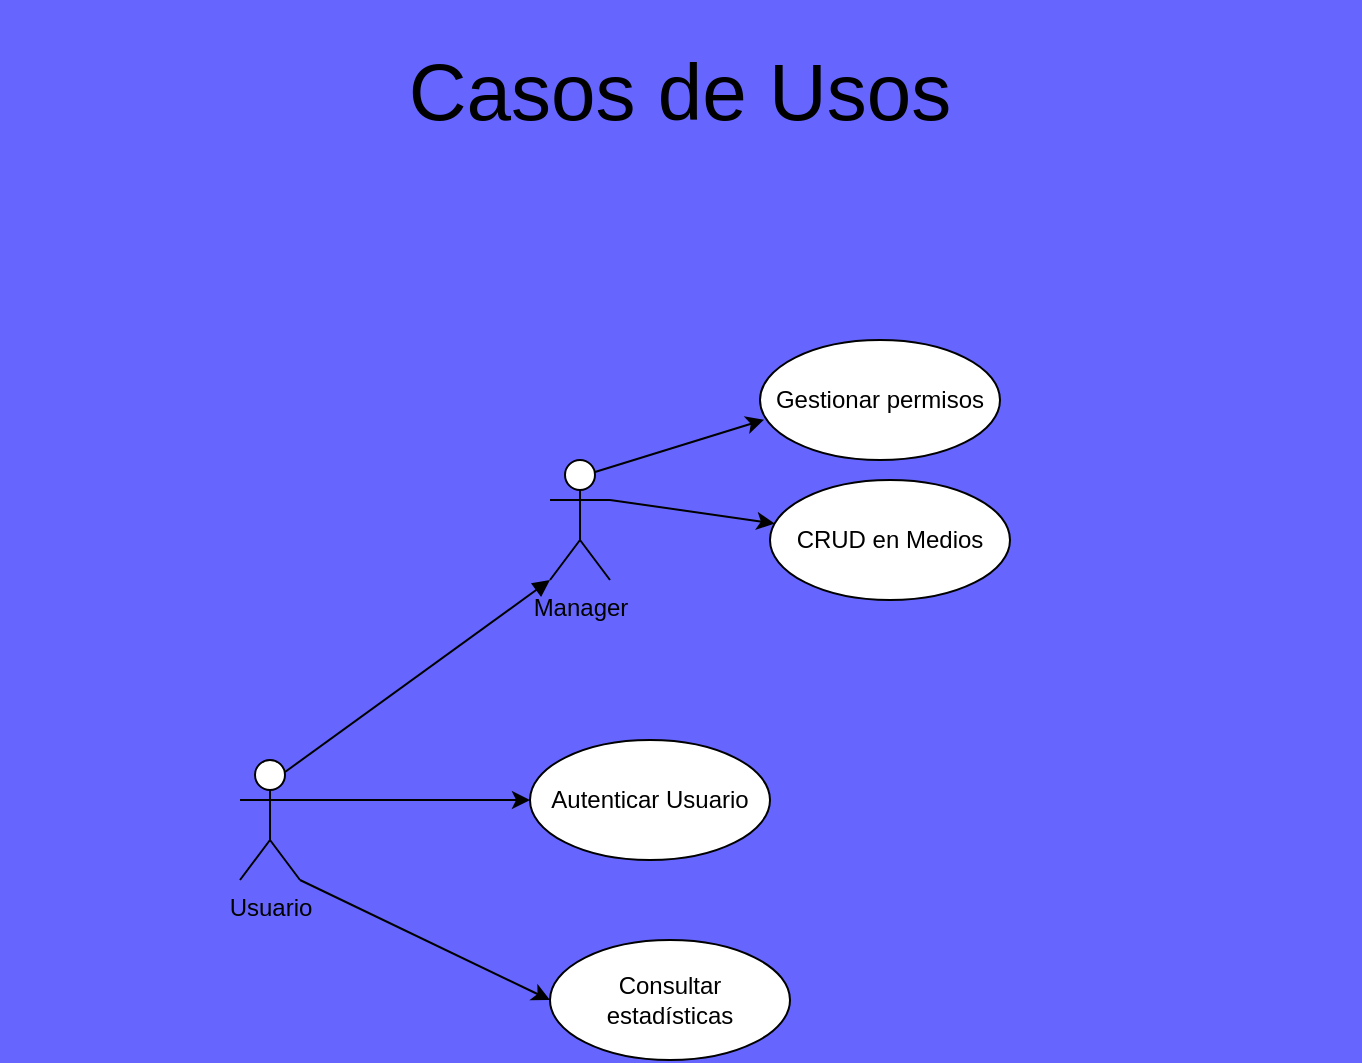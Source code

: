<mxfile>
    <diagram id="lJWLejbWkXKoDyQwybcb" name="Page-1">
        <mxGraphModel dx="929" dy="1077" grid="0" gridSize="10" guides="1" tooltips="1" connect="1" arrows="1" fold="1" page="1" pageScale="1" pageWidth="850" pageHeight="1100" background="#6666FF" math="0" shadow="0">
            <root>
                <mxCell id="0"/>
                <mxCell id="1" parent="0"/>
                <mxCell id="6" style="edgeStyle=none;html=1;exitX=0.75;exitY=0.1;exitDx=0;exitDy=0;exitPerimeter=0;entryX=0;entryY=1;entryDx=0;entryDy=0;entryPerimeter=0;endArrow=block;endFill=1;" edge="1" parent="1" source="2" target="5">
                    <mxGeometry relative="1" as="geometry"/>
                </mxCell>
                <mxCell id="7" style="edgeStyle=none;html=1;exitX=1;exitY=0.333;exitDx=0;exitDy=0;exitPerimeter=0;entryX=0;entryY=0.5;entryDx=0;entryDy=0;" edge="1" parent="1" source="2" target="8">
                    <mxGeometry relative="1" as="geometry">
                        <mxPoint x="320" y="430" as="targetPoint"/>
                    </mxGeometry>
                </mxCell>
                <mxCell id="12" style="edgeStyle=none;html=1;exitX=1;exitY=1;exitDx=0;exitDy=0;exitPerimeter=0;entryX=0;entryY=0.5;entryDx=0;entryDy=0;" edge="1" parent="1" source="2" target="11">
                    <mxGeometry relative="1" as="geometry"/>
                </mxCell>
                <mxCell id="2" value="Usuario" style="shape=umlActor;verticalLabelPosition=bottom;verticalAlign=top;html=1;" vertex="1" parent="1">
                    <mxGeometry x="220" y="400" width="30" height="60" as="geometry"/>
                </mxCell>
                <mxCell id="10" style="edgeStyle=none;html=1;exitX=1;exitY=0.333;exitDx=0;exitDy=0;exitPerimeter=0;" edge="1" parent="1" source="5" target="9">
                    <mxGeometry relative="1" as="geometry"/>
                </mxCell>
                <mxCell id="14" style="edgeStyle=none;html=1;exitX=0.75;exitY=0.1;exitDx=0;exitDy=0;exitPerimeter=0;entryX=0.017;entryY=0.664;entryDx=0;entryDy=0;entryPerimeter=0;" edge="1" parent="1" source="5" target="13">
                    <mxGeometry relative="1" as="geometry"/>
                </mxCell>
                <mxCell id="5" value="Manager" style="shape=umlActor;verticalLabelPosition=bottom;verticalAlign=top;html=1;" vertex="1" parent="1">
                    <mxGeometry x="375" y="250" width="30" height="60" as="geometry"/>
                </mxCell>
                <mxCell id="8" value="Autenticar Usuario" style="ellipse;whiteSpace=wrap;html=1;" vertex="1" parent="1">
                    <mxGeometry x="365" y="390" width="120" height="60" as="geometry"/>
                </mxCell>
                <mxCell id="9" value="CRUD en Medios" style="ellipse;whiteSpace=wrap;html=1;" vertex="1" parent="1">
                    <mxGeometry x="485" y="260" width="120" height="60" as="geometry"/>
                </mxCell>
                <mxCell id="11" value="Consultar estadísticas" style="ellipse;whiteSpace=wrap;html=1;" vertex="1" parent="1">
                    <mxGeometry x="375" y="490" width="120" height="60" as="geometry"/>
                </mxCell>
                <mxCell id="13" value="Gestionar permisos" style="ellipse;whiteSpace=wrap;html=1;" vertex="1" parent="1">
                    <mxGeometry x="480" y="190" width="120" height="60" as="geometry"/>
                </mxCell>
                <mxCell id="18" value="Casos de Usos" style="text;html=1;strokeColor=none;fillColor=none;align=center;verticalAlign=middle;whiteSpace=wrap;rounded=0;fontSize=40;" vertex="1" parent="1">
                    <mxGeometry x="100" y="20" width="680" height="90" as="geometry"/>
                </mxCell>
            </root>
        </mxGraphModel>
    </diagram>
</mxfile>